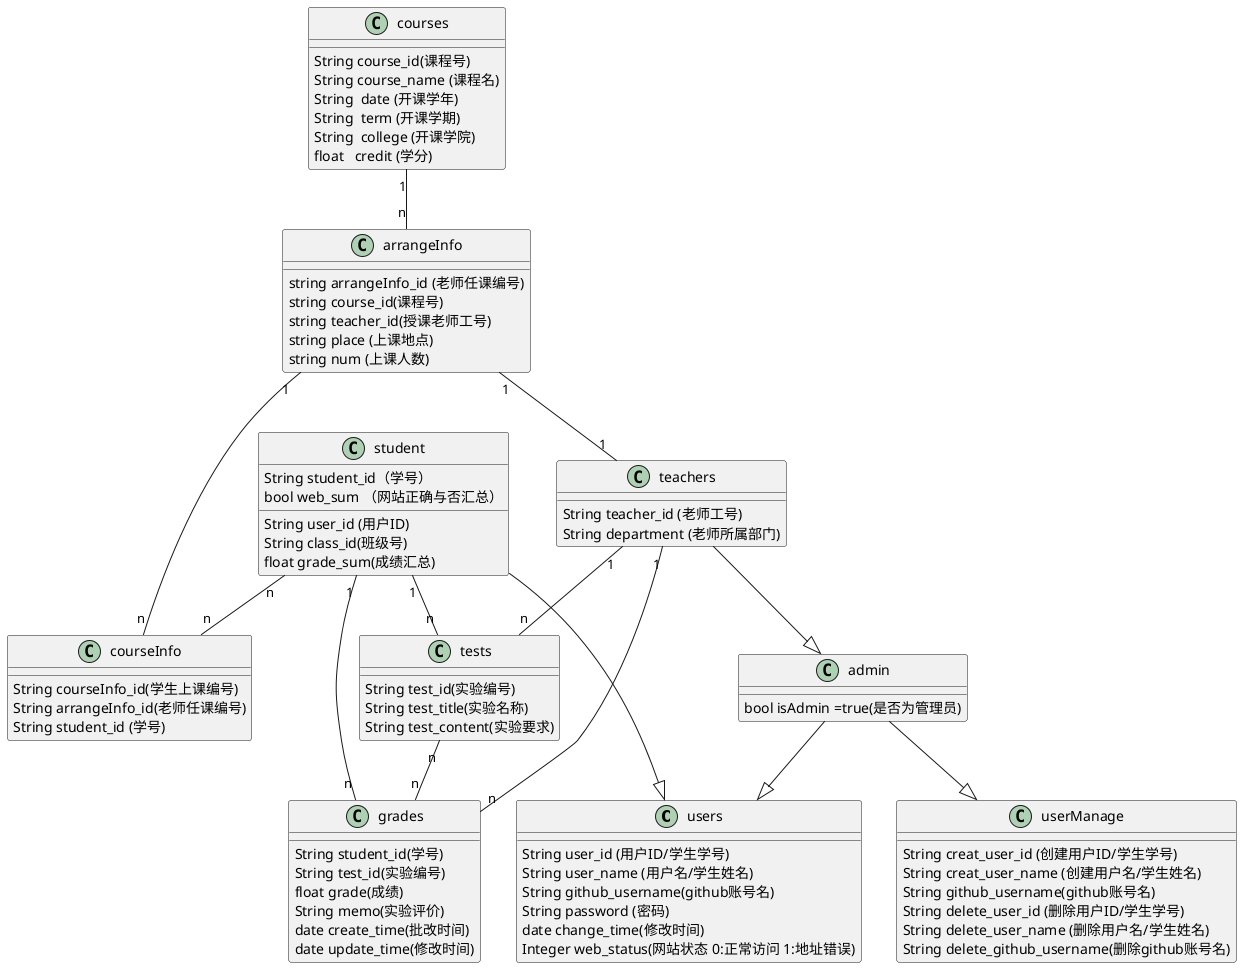 @startuml
class users{
  String user_id (用户ID/学生学号)
  String user_name (用户名/学生姓名)
  String github_username(github账号名)
  String password (密码)
  date change_time(修改时间)
  Integer web_status(网站状态 0:正常访问 1:地址错误)

}
class userManage{
  String creat_user_id (创建用户ID/学生学号)
  String creat_user_name (创建用户名/学生姓名)
  String github_username(github账号名)
  String delete_user_id (删除用户ID/学生学号)
  String delete_user_name (删除用户名/学生姓名)
  String delete_github_username(删除github账号名)
}

class student{
  String student_id（学号）
  String user_id (用户ID)
  String class_id(班级号)
  float grade_sum(成绩汇总)
  bool web_sum （网站正确与否汇总）
}
class teachers{
String teacher_id (老师工号)
String department (老师所属部门)
}
class admin{
bool isAdmin =true(是否为管理员)
}
class courses {
    String course_id(课程号)
    String course_name (课程名)
   String  date (开课学年)
   String  term (开课学期)
   String  college (开课学院)
   float   credit (学分)

}

class arrangeInfo{
   string arrangeInfo_id (老师任课编号)
   string course_id(课程号)
   string teacher_id(授课老师工号)
   string place (上课地点)
   string num (上课人数)
}
class courseInfo{
   String courseInfo_id(学生上课编号)
    String arrangeInfo_id(老师任课编号)
    String student_id (学号)

}
class tests{
  String test_id(实验编号)
  String test_title(实验名称)
  String test_content(实验要求)
}
class grades{
  String student_id(学号)
  String test_id(实验编号)
  float grade(成绩)
  String memo(实验评价)
  date create_time(批改时间)
  date update_time(修改时间)
}
student --|> users
admin --|> users
admin --|> userManage
teachers --|> admin
student "1"--"n" grades
teachers "1"--"n" grades
tests "n"--"n" grades
teachers "1"--"n" tests
student "1"--"n" tests
courses "1"--"n" arrangeInfo
arrangeInfo "1"--"1" teachers
arrangeInfo "1"--"n" courseInfo
student "n"--"n" courseInfo
@enduml
